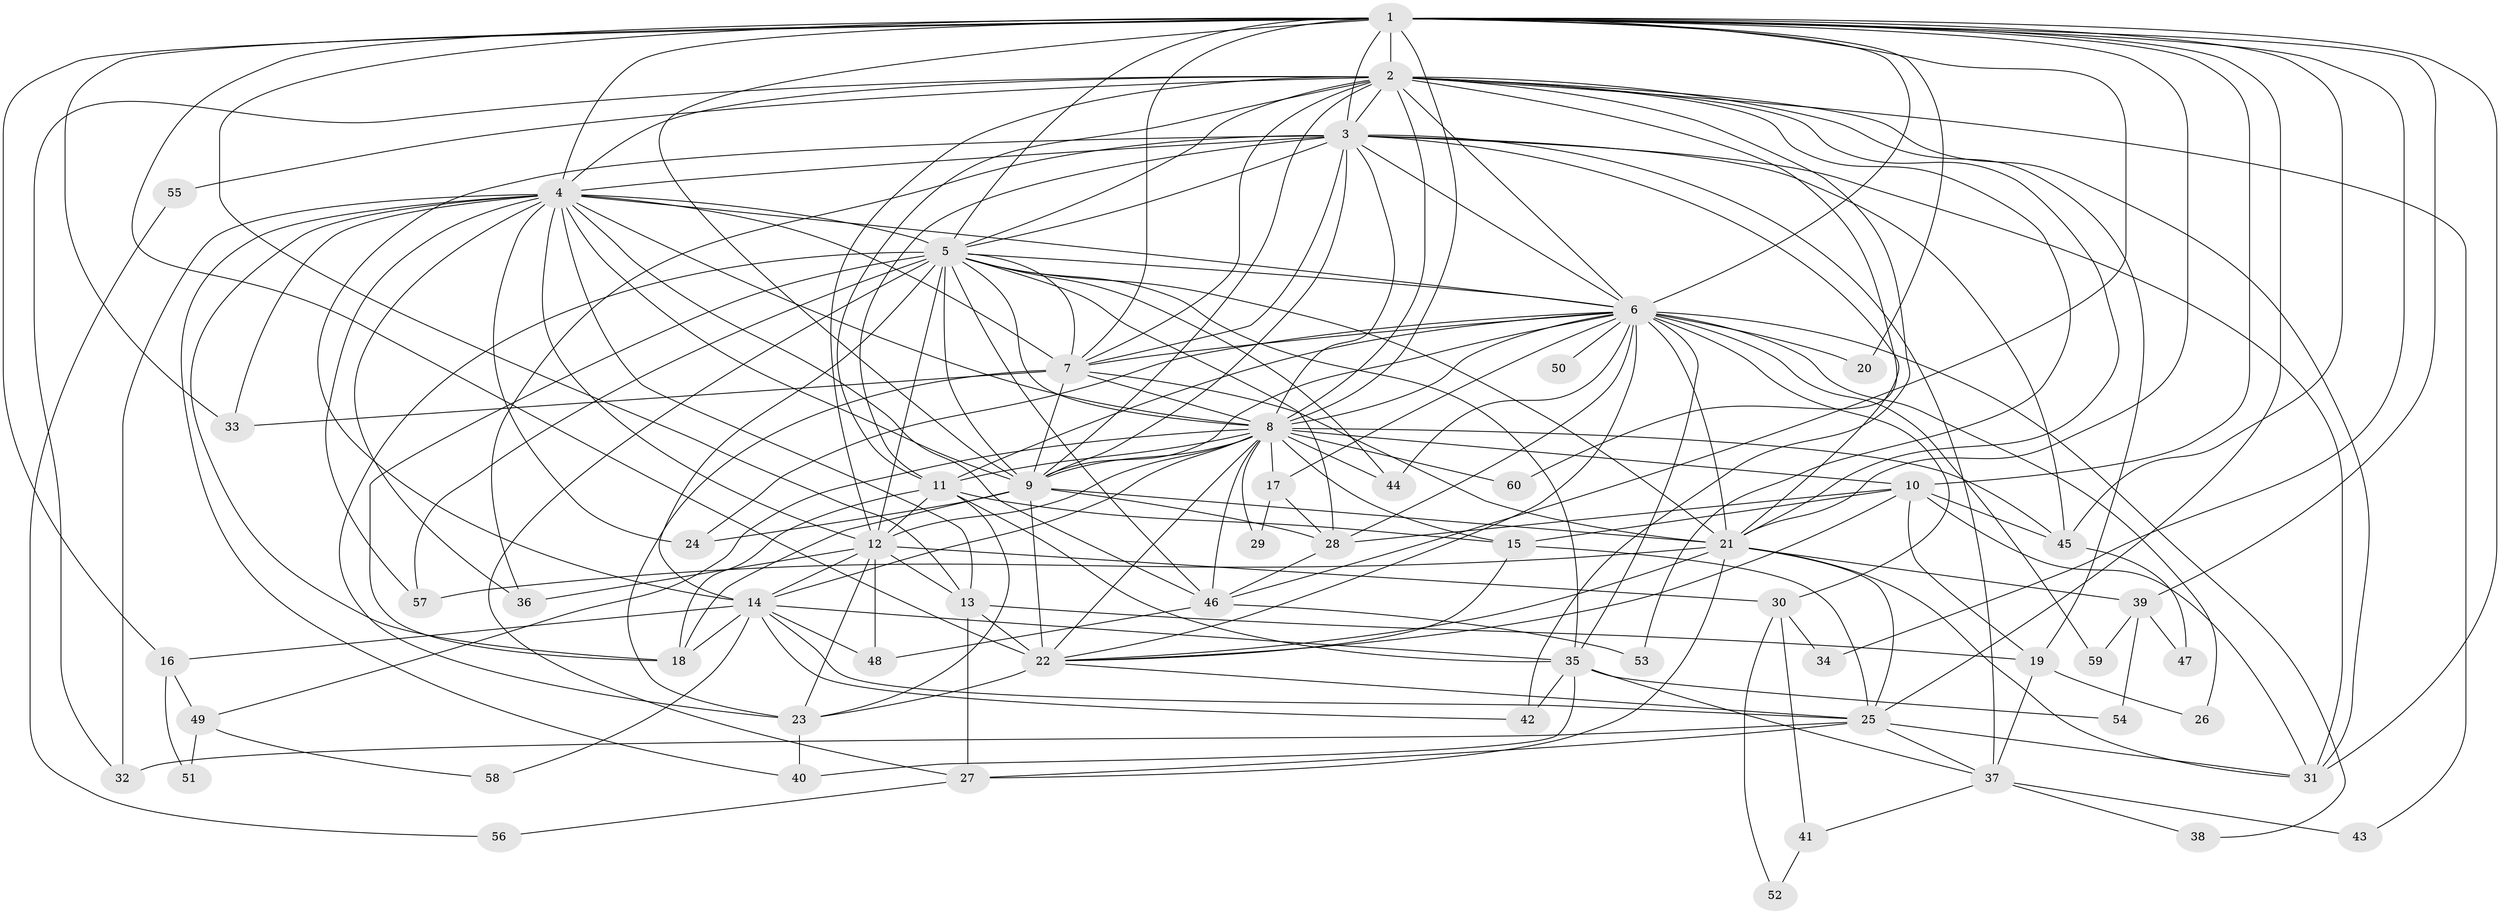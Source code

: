 // original degree distribution, {17: 0.006711409395973154, 25: 0.020134228187919462, 27: 0.013422818791946308, 20: 0.006711409395973154, 35: 0.006711409395973154, 30: 0.006711409395973154, 24: 0.006711409395973154, 8: 0.006711409395973154, 5: 0.06711409395973154, 2: 0.5503355704697986, 4: 0.06040268456375839, 6: 0.013422818791946308, 9: 0.013422818791946308, 3: 0.21476510067114093, 7: 0.006711409395973154}
// Generated by graph-tools (version 1.1) at 2025/50/03/04/25 22:50:02]
// undirected, 60 vertices, 193 edges
graph export_dot {
  node [color=gray90,style=filled];
  1;
  2;
  3;
  4;
  5;
  6;
  7;
  8;
  9;
  10;
  11;
  12;
  13;
  14;
  15;
  16;
  17;
  18;
  19;
  20;
  21;
  22;
  23;
  24;
  25;
  26;
  27;
  28;
  29;
  30;
  31;
  32;
  33;
  34;
  35;
  36;
  37;
  38;
  39;
  40;
  41;
  42;
  43;
  44;
  45;
  46;
  47;
  48;
  49;
  50;
  51;
  52;
  53;
  54;
  55;
  56;
  57;
  58;
  59;
  60;
  1 -- 2 [weight=2.0];
  1 -- 3 [weight=2.0];
  1 -- 4 [weight=2.0];
  1 -- 5 [weight=2.0];
  1 -- 6 [weight=3.0];
  1 -- 7 [weight=2.0];
  1 -- 8 [weight=3.0];
  1 -- 9 [weight=2.0];
  1 -- 10 [weight=1.0];
  1 -- 13 [weight=1.0];
  1 -- 16 [weight=2.0];
  1 -- 20 [weight=1.0];
  1 -- 21 [weight=2.0];
  1 -- 22 [weight=1.0];
  1 -- 25 [weight=1.0];
  1 -- 31 [weight=1.0];
  1 -- 33 [weight=1.0];
  1 -- 34 [weight=1.0];
  1 -- 39 [weight=1.0];
  1 -- 45 [weight=1.0];
  1 -- 46 [weight=1.0];
  2 -- 3 [weight=2.0];
  2 -- 4 [weight=1.0];
  2 -- 5 [weight=1.0];
  2 -- 6 [weight=1.0];
  2 -- 7 [weight=2.0];
  2 -- 8 [weight=1.0];
  2 -- 9 [weight=2.0];
  2 -- 11 [weight=1.0];
  2 -- 12 [weight=1.0];
  2 -- 19 [weight=2.0];
  2 -- 21 [weight=1.0];
  2 -- 31 [weight=1.0];
  2 -- 32 [weight=1.0];
  2 -- 42 [weight=1.0];
  2 -- 43 [weight=1.0];
  2 -- 53 [weight=1.0];
  2 -- 55 [weight=1.0];
  2 -- 60 [weight=1.0];
  3 -- 4 [weight=1.0];
  3 -- 5 [weight=2.0];
  3 -- 6 [weight=1.0];
  3 -- 7 [weight=1.0];
  3 -- 8 [weight=1.0];
  3 -- 9 [weight=2.0];
  3 -- 11 [weight=7.0];
  3 -- 14 [weight=2.0];
  3 -- 21 [weight=2.0];
  3 -- 31 [weight=1.0];
  3 -- 36 [weight=2.0];
  3 -- 37 [weight=1.0];
  3 -- 45 [weight=1.0];
  4 -- 5 [weight=2.0];
  4 -- 6 [weight=1.0];
  4 -- 7 [weight=2.0];
  4 -- 8 [weight=1.0];
  4 -- 9 [weight=1.0];
  4 -- 12 [weight=1.0];
  4 -- 13 [weight=5.0];
  4 -- 18 [weight=1.0];
  4 -- 24 [weight=1.0];
  4 -- 32 [weight=1.0];
  4 -- 33 [weight=1.0];
  4 -- 36 [weight=1.0];
  4 -- 40 [weight=1.0];
  4 -- 46 [weight=1.0];
  4 -- 57 [weight=1.0];
  5 -- 6 [weight=2.0];
  5 -- 7 [weight=1.0];
  5 -- 8 [weight=1.0];
  5 -- 9 [weight=1.0];
  5 -- 12 [weight=1.0];
  5 -- 14 [weight=11.0];
  5 -- 18 [weight=1.0];
  5 -- 21 [weight=2.0];
  5 -- 23 [weight=1.0];
  5 -- 27 [weight=1.0];
  5 -- 28 [weight=1.0];
  5 -- 35 [weight=1.0];
  5 -- 44 [weight=1.0];
  5 -- 46 [weight=1.0];
  5 -- 57 [weight=1.0];
  6 -- 7 [weight=1.0];
  6 -- 8 [weight=1.0];
  6 -- 9 [weight=1.0];
  6 -- 11 [weight=1.0];
  6 -- 17 [weight=1.0];
  6 -- 20 [weight=1.0];
  6 -- 21 [weight=1.0];
  6 -- 22 [weight=1.0];
  6 -- 24 [weight=1.0];
  6 -- 26 [weight=1.0];
  6 -- 28 [weight=1.0];
  6 -- 30 [weight=1.0];
  6 -- 35 [weight=1.0];
  6 -- 38 [weight=1.0];
  6 -- 44 [weight=1.0];
  6 -- 50 [weight=1.0];
  6 -- 59 [weight=1.0];
  7 -- 8 [weight=1.0];
  7 -- 9 [weight=2.0];
  7 -- 21 [weight=13.0];
  7 -- 23 [weight=1.0];
  7 -- 33 [weight=1.0];
  8 -- 9 [weight=2.0];
  8 -- 10 [weight=1.0];
  8 -- 11 [weight=3.0];
  8 -- 12 [weight=1.0];
  8 -- 14 [weight=2.0];
  8 -- 15 [weight=2.0];
  8 -- 17 [weight=1.0];
  8 -- 22 [weight=1.0];
  8 -- 29 [weight=1.0];
  8 -- 44 [weight=2.0];
  8 -- 45 [weight=2.0];
  8 -- 46 [weight=1.0];
  8 -- 49 [weight=1.0];
  8 -- 60 [weight=1.0];
  9 -- 18 [weight=1.0];
  9 -- 21 [weight=1.0];
  9 -- 22 [weight=8.0];
  9 -- 24 [weight=1.0];
  9 -- 28 [weight=1.0];
  10 -- 15 [weight=1.0];
  10 -- 19 [weight=1.0];
  10 -- 22 [weight=1.0];
  10 -- 28 [weight=1.0];
  10 -- 31 [weight=1.0];
  10 -- 45 [weight=1.0];
  11 -- 12 [weight=1.0];
  11 -- 15 [weight=1.0];
  11 -- 18 [weight=1.0];
  11 -- 23 [weight=1.0];
  11 -- 35 [weight=1.0];
  12 -- 13 [weight=1.0];
  12 -- 14 [weight=2.0];
  12 -- 23 [weight=1.0];
  12 -- 30 [weight=1.0];
  12 -- 36 [weight=1.0];
  12 -- 48 [weight=1.0];
  13 -- 19 [weight=1.0];
  13 -- 22 [weight=2.0];
  13 -- 27 [weight=1.0];
  14 -- 16 [weight=1.0];
  14 -- 18 [weight=1.0];
  14 -- 25 [weight=1.0];
  14 -- 35 [weight=1.0];
  14 -- 42 [weight=1.0];
  14 -- 48 [weight=1.0];
  14 -- 58 [weight=1.0];
  15 -- 22 [weight=1.0];
  15 -- 25 [weight=1.0];
  16 -- 49 [weight=1.0];
  16 -- 51 [weight=1.0];
  17 -- 28 [weight=1.0];
  17 -- 29 [weight=1.0];
  19 -- 26 [weight=1.0];
  19 -- 37 [weight=1.0];
  21 -- 22 [weight=1.0];
  21 -- 25 [weight=1.0];
  21 -- 27 [weight=1.0];
  21 -- 31 [weight=1.0];
  21 -- 39 [weight=1.0];
  21 -- 57 [weight=2.0];
  22 -- 23 [weight=1.0];
  22 -- 25 [weight=1.0];
  23 -- 40 [weight=1.0];
  25 -- 27 [weight=1.0];
  25 -- 31 [weight=1.0];
  25 -- 32 [weight=1.0];
  25 -- 37 [weight=1.0];
  27 -- 56 [weight=1.0];
  28 -- 46 [weight=1.0];
  30 -- 34 [weight=1.0];
  30 -- 41 [weight=1.0];
  30 -- 52 [weight=1.0];
  35 -- 37 [weight=1.0];
  35 -- 40 [weight=1.0];
  35 -- 42 [weight=1.0];
  35 -- 54 [weight=1.0];
  37 -- 38 [weight=1.0];
  37 -- 41 [weight=1.0];
  37 -- 43 [weight=1.0];
  39 -- 47 [weight=1.0];
  39 -- 54 [weight=1.0];
  39 -- 59 [weight=1.0];
  41 -- 52 [weight=1.0];
  45 -- 47 [weight=1.0];
  46 -- 48 [weight=1.0];
  46 -- 53 [weight=1.0];
  49 -- 51 [weight=1.0];
  49 -- 58 [weight=1.0];
  55 -- 56 [weight=1.0];
}
